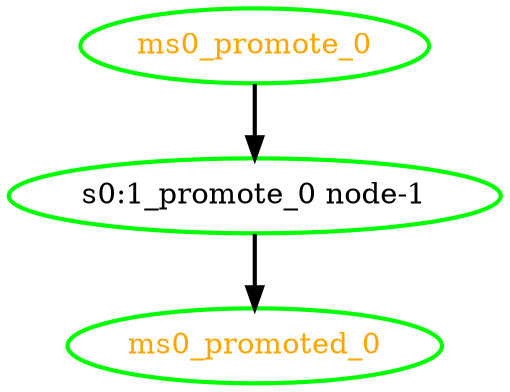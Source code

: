 digraph "g" {
"ms0_promote_0" -> "s0:1_promote_0 node-1" [ style = bold]
"ms0_promote_0" [ style=bold color="green" fontcolor="orange" ]
"ms0_promoted_0" [ style=bold color="green" fontcolor="orange" ]
"s0:1_promote_0 node-1" -> "ms0_promoted_0" [ style = bold]
"s0:1_promote_0 node-1" [ style=bold color="green" fontcolor="black" ]
}
